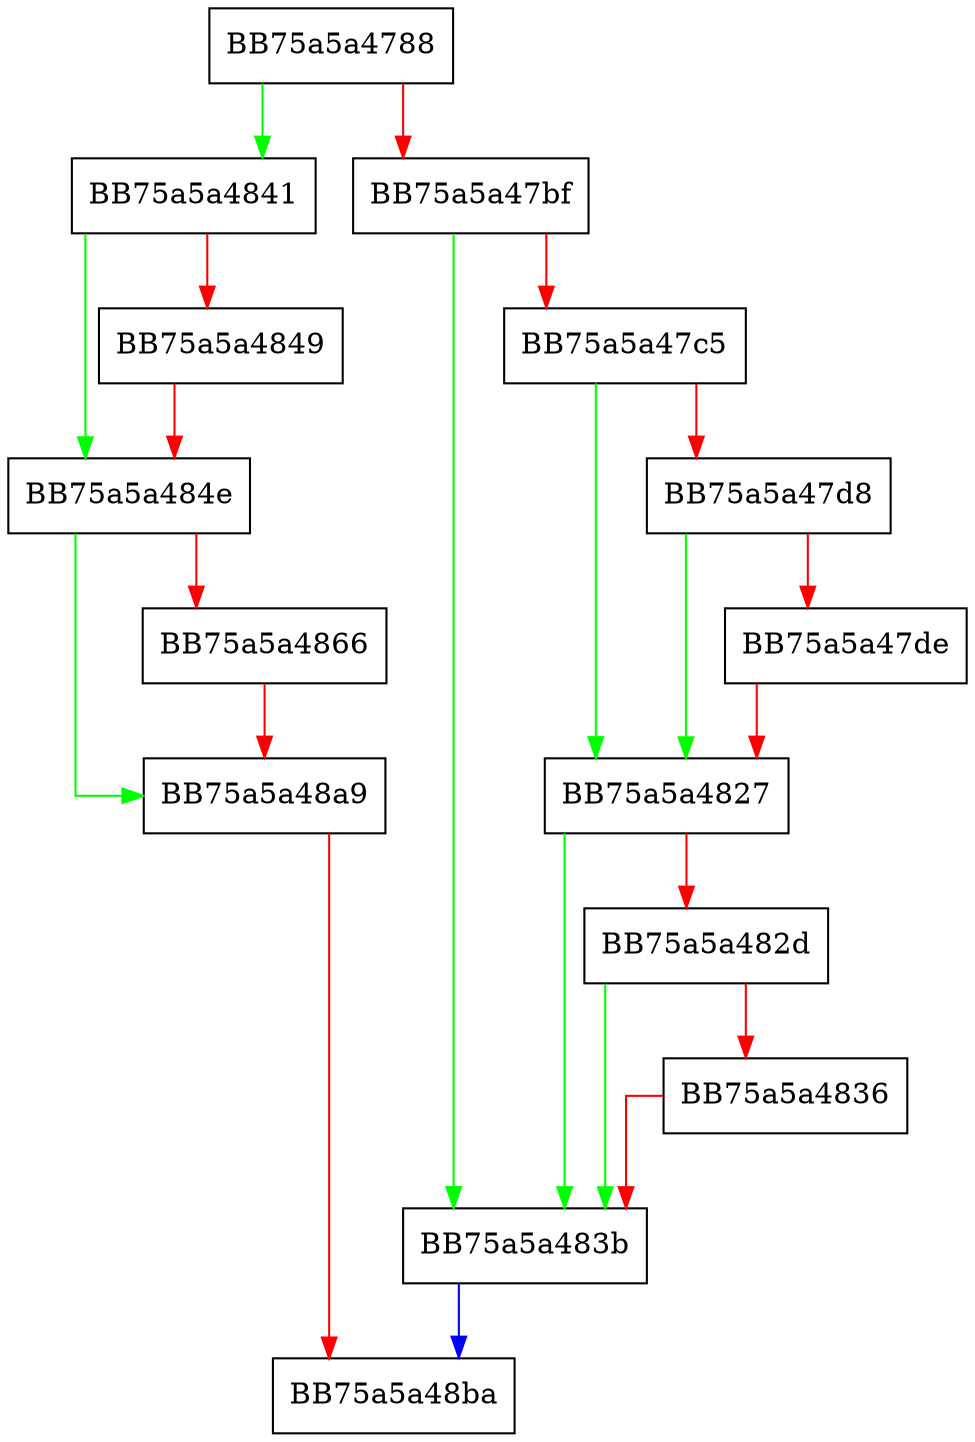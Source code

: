 digraph VerifyVersion_CreateUnpacker {
  node [shape="box"];
  graph [splines=ortho];
  BB75a5a4788 -> BB75a5a4841 [color="green"];
  BB75a5a4788 -> BB75a5a47bf [color="red"];
  BB75a5a47bf -> BB75a5a483b [color="green"];
  BB75a5a47bf -> BB75a5a47c5 [color="red"];
  BB75a5a47c5 -> BB75a5a4827 [color="green"];
  BB75a5a47c5 -> BB75a5a47d8 [color="red"];
  BB75a5a47d8 -> BB75a5a4827 [color="green"];
  BB75a5a47d8 -> BB75a5a47de [color="red"];
  BB75a5a47de -> BB75a5a4827 [color="red"];
  BB75a5a4827 -> BB75a5a483b [color="green"];
  BB75a5a4827 -> BB75a5a482d [color="red"];
  BB75a5a482d -> BB75a5a483b [color="green"];
  BB75a5a482d -> BB75a5a4836 [color="red"];
  BB75a5a4836 -> BB75a5a483b [color="red"];
  BB75a5a483b -> BB75a5a48ba [color="blue"];
  BB75a5a4841 -> BB75a5a484e [color="green"];
  BB75a5a4841 -> BB75a5a4849 [color="red"];
  BB75a5a4849 -> BB75a5a484e [color="red"];
  BB75a5a484e -> BB75a5a48a9 [color="green"];
  BB75a5a484e -> BB75a5a4866 [color="red"];
  BB75a5a4866 -> BB75a5a48a9 [color="red"];
  BB75a5a48a9 -> BB75a5a48ba [color="red"];
}
